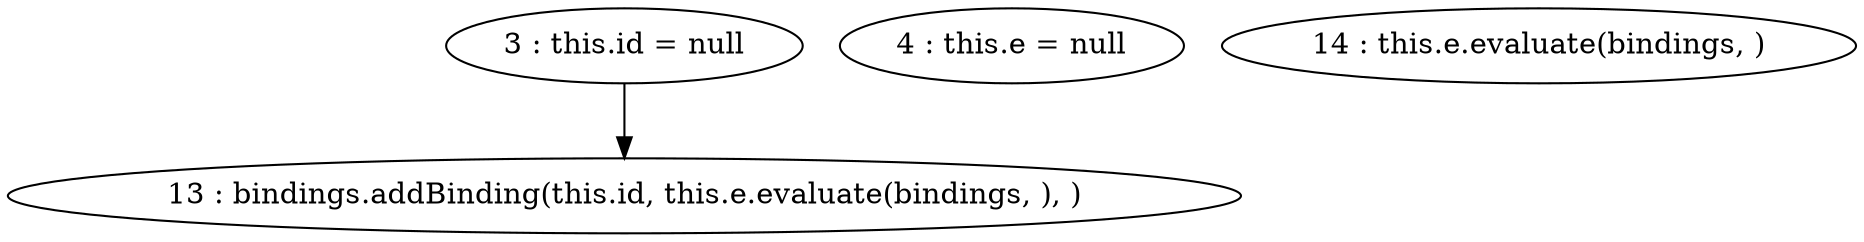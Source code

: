 digraph G {
"3 : this.id = null"
"3 : this.id = null" -> "13 : bindings.addBinding(this.id, this.e.evaluate(bindings, ), )"
"4 : this.e = null"
"13 : bindings.addBinding(this.id, this.e.evaluate(bindings, ), )"
"14 : this.e.evaluate(bindings, )"
}
